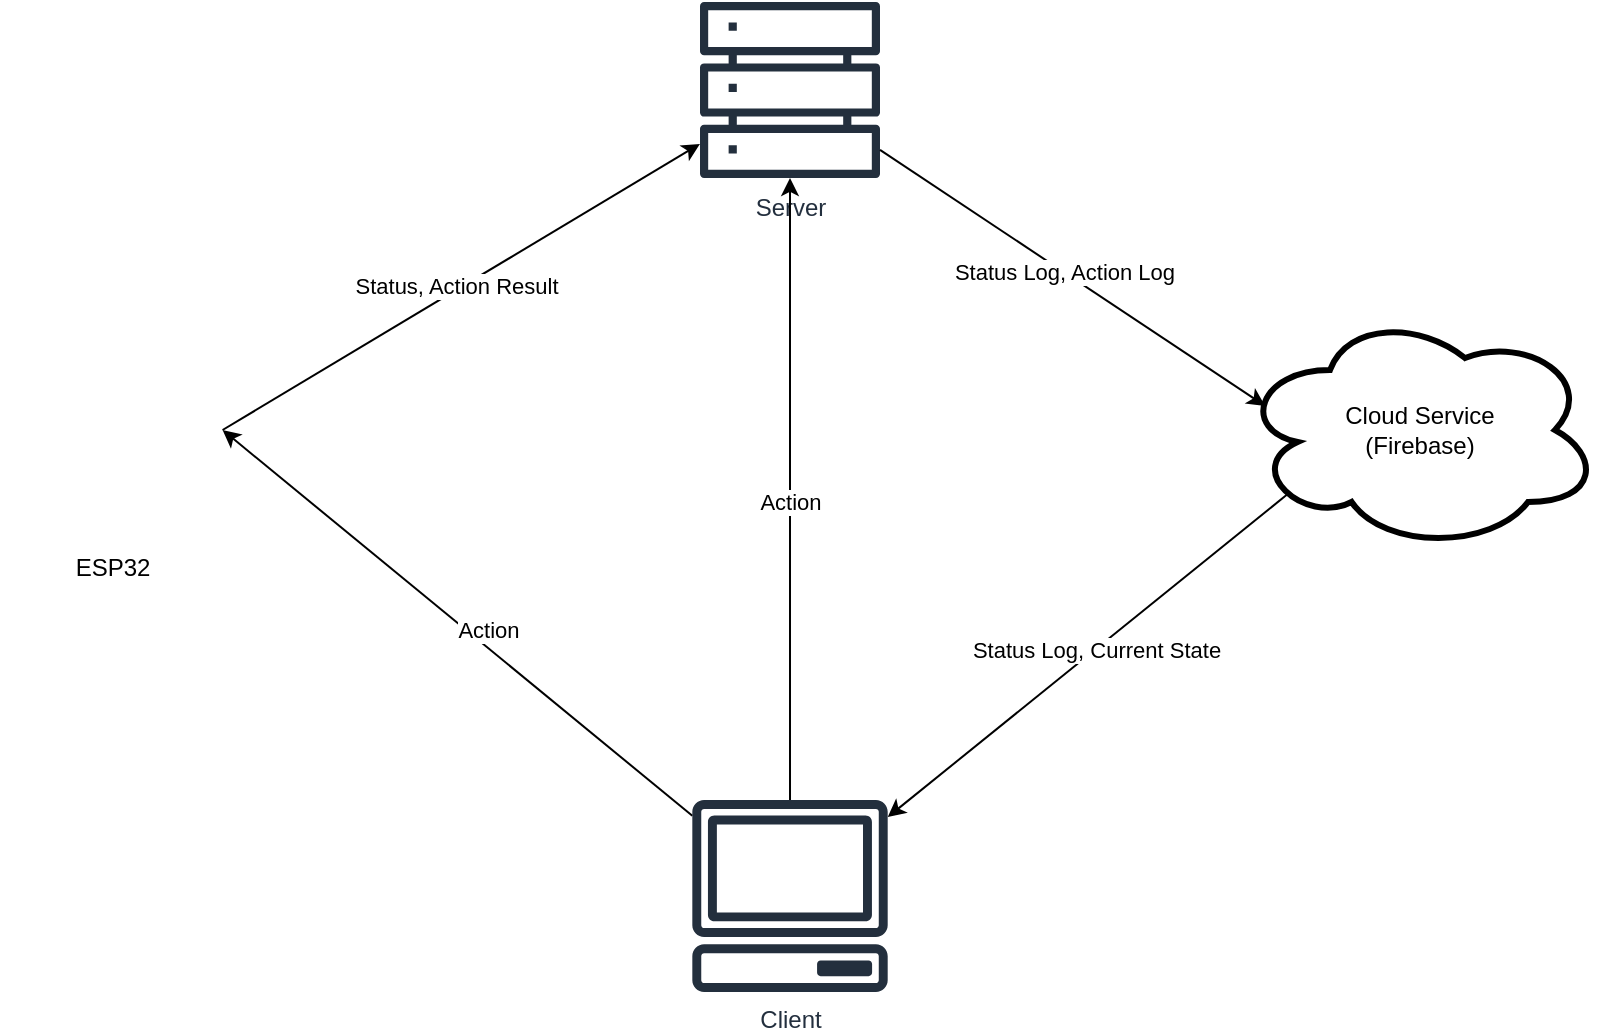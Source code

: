 <mxfile version="22.1.9" type="github">
  <diagram name="Page-1" id="FE-47qsWvYnsMxgvIYbm">
    <mxGraphModel dx="2578" dy="973" grid="1" gridSize="10" guides="1" tooltips="1" connect="1" arrows="1" fold="1" page="1" pageScale="1" pageWidth="850" pageHeight="1100" math="0" shadow="0">
      <root>
        <mxCell id="0" />
        <mxCell id="1" parent="0" />
        <mxCell id="6HdpZ-S6u97lX5I0Tlse-1" value="Cloud Service&lt;br&gt;(Firebase)" style="ellipse;shape=cloud;whiteSpace=wrap;html=1;strokeWidth=3;" parent="1" vertex="1">
          <mxGeometry x="20" y="315" width="180" height="120" as="geometry" />
        </mxCell>
        <mxCell id="6HdpZ-S6u97lX5I0Tlse-3" value="Server" style="sketch=0;outlineConnect=0;fontColor=#232F3E;gradientColor=none;fillColor=#232F3D;strokeColor=none;dashed=0;verticalLabelPosition=bottom;verticalAlign=top;align=center;html=1;fontSize=12;fontStyle=0;aspect=fixed;pointerEvents=1;shape=mxgraph.aws4.servers;" parent="1" vertex="1">
          <mxGeometry x="-250" y="160" width="90" height="90" as="geometry" />
        </mxCell>
        <mxCell id="28p1LHsWdC4im2PrQQWG-3" style="shape=connector;rounded=0;orthogonalLoop=1;jettySize=auto;html=1;labelBackgroundColor=default;strokeColor=default;align=center;verticalAlign=middle;fontFamily=Helvetica;fontSize=11;fontColor=default;endArrow=classic;exitX=1;exitY=0.5;exitDx=0;exitDy=0;" edge="1" parent="1" source="6HdpZ-S6u97lX5I0Tlse-5" target="6HdpZ-S6u97lX5I0Tlse-3">
          <mxGeometry relative="1" as="geometry">
            <mxPoint x="-200" y="200" as="targetPoint" />
          </mxGeometry>
        </mxCell>
        <mxCell id="28p1LHsWdC4im2PrQQWG-4" value="Status, Action Result" style="edgeLabel;html=1;align=center;verticalAlign=middle;resizable=0;points=[];fontSize=11;fontFamily=Helvetica;fontColor=default;" vertex="1" connectable="0" parent="28p1LHsWdC4im2PrQQWG-3">
          <mxGeometry x="-0.019" y="2" relative="1" as="geometry">
            <mxPoint as="offset" />
          </mxGeometry>
        </mxCell>
        <mxCell id="6HdpZ-S6u97lX5I0Tlse-5" value="ESP32" style="shape=image;html=1;verticalAlign=top;verticalLabelPosition=bottom;labelBackgroundColor=#ffffff;imageAspect=0;aspect=fixed;image=https://cdn2.iconfinder.com/data/icons/electronic-13/480/3-electronic-arduino-chipset-icon-2-128.png;clipPath=inset(15.63% 16.41% 17.97% 16.41%);" parent="1" vertex="1">
          <mxGeometry x="-600" y="320" width="111.29" height="110" as="geometry" />
        </mxCell>
        <mxCell id="28p1LHsWdC4im2PrQQWG-1" style="rounded=0;orthogonalLoop=1;jettySize=auto;html=1;entryX=1;entryY=0.5;entryDx=0;entryDy=0;" edge="1" parent="1" source="28p1LHsWdC4im2PrQQWG-14" target="6HdpZ-S6u97lX5I0Tlse-5">
          <mxGeometry relative="1" as="geometry" />
        </mxCell>
        <mxCell id="28p1LHsWdC4im2PrQQWG-2" value="Action" style="edgeLabel;html=1;align=center;verticalAlign=middle;resizable=0;points=[];fontSize=11;fontFamily=Helvetica;fontColor=default;" vertex="1" connectable="0" parent="28p1LHsWdC4im2PrQQWG-1">
          <mxGeometry x="-0.007" y="2" relative="1" as="geometry">
            <mxPoint x="16" y="1" as="offset" />
          </mxGeometry>
        </mxCell>
        <mxCell id="28p1LHsWdC4im2PrQQWG-5" style="edgeStyle=none;shape=connector;rounded=0;orthogonalLoop=1;jettySize=auto;html=1;entryX=0.07;entryY=0.4;entryDx=0;entryDy=0;entryPerimeter=0;labelBackgroundColor=default;strokeColor=default;align=center;verticalAlign=middle;fontFamily=Helvetica;fontSize=11;fontColor=default;endArrow=classic;" edge="1" parent="1" source="6HdpZ-S6u97lX5I0Tlse-3" target="6HdpZ-S6u97lX5I0Tlse-1">
          <mxGeometry relative="1" as="geometry" />
        </mxCell>
        <mxCell id="28p1LHsWdC4im2PrQQWG-6" value="Status Log, Action Log" style="edgeLabel;html=1;align=center;verticalAlign=middle;resizable=0;points=[];fontSize=11;fontFamily=Helvetica;fontColor=default;" vertex="1" connectable="0" parent="28p1LHsWdC4im2PrQQWG-5">
          <mxGeometry x="-0.059" relative="1" as="geometry">
            <mxPoint x="1" as="offset" />
          </mxGeometry>
        </mxCell>
        <mxCell id="28p1LHsWdC4im2PrQQWG-9" style="edgeStyle=none;shape=connector;rounded=0;orthogonalLoop=1;jettySize=auto;html=1;labelBackgroundColor=default;strokeColor=default;align=center;verticalAlign=middle;fontFamily=Helvetica;fontSize=11;fontColor=default;endArrow=classic;exitX=0.13;exitY=0.77;exitDx=0;exitDy=0;exitPerimeter=0;" edge="1" parent="1" source="6HdpZ-S6u97lX5I0Tlse-1" target="28p1LHsWdC4im2PrQQWG-14">
          <mxGeometry relative="1" as="geometry" />
        </mxCell>
        <mxCell id="28p1LHsWdC4im2PrQQWG-10" value="Status Log, Current State" style="edgeLabel;html=1;align=center;verticalAlign=middle;resizable=0;points=[];fontSize=11;fontFamily=Helvetica;fontColor=default;" vertex="1" connectable="0" parent="28p1LHsWdC4im2PrQQWG-9">
          <mxGeometry x="-0.042" relative="1" as="geometry">
            <mxPoint as="offset" />
          </mxGeometry>
        </mxCell>
        <mxCell id="28p1LHsWdC4im2PrQQWG-15" style="edgeStyle=none;shape=connector;rounded=0;orthogonalLoop=1;jettySize=auto;html=1;labelBackgroundColor=default;strokeColor=default;align=center;verticalAlign=middle;fontFamily=Helvetica;fontSize=11;fontColor=default;endArrow=classic;" edge="1" parent="1" source="28p1LHsWdC4im2PrQQWG-14" target="6HdpZ-S6u97lX5I0Tlse-3">
          <mxGeometry relative="1" as="geometry">
            <mxPoint x="-200" y="290" as="targetPoint" />
          </mxGeometry>
        </mxCell>
        <mxCell id="28p1LHsWdC4im2PrQQWG-17" value="Action" style="edgeLabel;html=1;align=center;verticalAlign=middle;resizable=0;points=[];fontSize=11;fontFamily=Helvetica;fontColor=default;" vertex="1" connectable="0" parent="28p1LHsWdC4im2PrQQWG-15">
          <mxGeometry x="-0.042" relative="1" as="geometry">
            <mxPoint as="offset" />
          </mxGeometry>
        </mxCell>
        <mxCell id="28p1LHsWdC4im2PrQQWG-14" value="Client" style="sketch=0;outlineConnect=0;fontColor=#232F3E;gradientColor=none;fillColor=#232F3D;strokeColor=none;dashed=0;verticalLabelPosition=bottom;verticalAlign=top;align=center;html=1;fontSize=12;fontStyle=0;aspect=fixed;pointerEvents=1;shape=mxgraph.aws4.client;fontFamily=Helvetica;" vertex="1" parent="1">
          <mxGeometry x="-254.26" y="560" width="98.53" height="96" as="geometry" />
        </mxCell>
      </root>
    </mxGraphModel>
  </diagram>
</mxfile>
